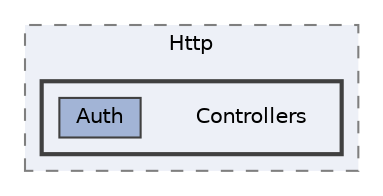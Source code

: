 digraph "C:/wamp64/www/DontForgetMe/S5DevBack/DevLaravel/app/Http/Controllers"
{
 // LATEX_PDF_SIZE
  bgcolor="transparent";
  edge [fontname=Helvetica,fontsize=10,labelfontname=Helvetica,labelfontsize=10];
  node [fontname=Helvetica,fontsize=10,shape=box,height=0.2,width=0.4];
  compound=true
  subgraph clusterdir_0c4ee04d587063ecca91a7f35642b9f3 {
    graph [ bgcolor="#edf0f7", pencolor="grey50", label="Http", fontname=Helvetica,fontsize=10 style="filled,dashed", URL="dir_0c4ee04d587063ecca91a7f35642b9f3.html",tooltip=""]
  subgraph clusterdir_27ba1f74dc73f44d4e9ca42f2dd266ec {
    graph [ bgcolor="#edf0f7", pencolor="grey25", label="", fontname=Helvetica,fontsize=10 style="filled,bold", URL="dir_27ba1f74dc73f44d4e9ca42f2dd266ec.html",tooltip=""]
    dir_27ba1f74dc73f44d4e9ca42f2dd266ec [shape=plaintext, label="Controllers"];
  dir_88a4777cc813fc77c471bd7c38dc0c56 [label="Auth", fillcolor="#a2b4d6", color="grey25", style="filled", URL="dir_88a4777cc813fc77c471bd7c38dc0c56.html",tooltip=""];
  }
  }
}
